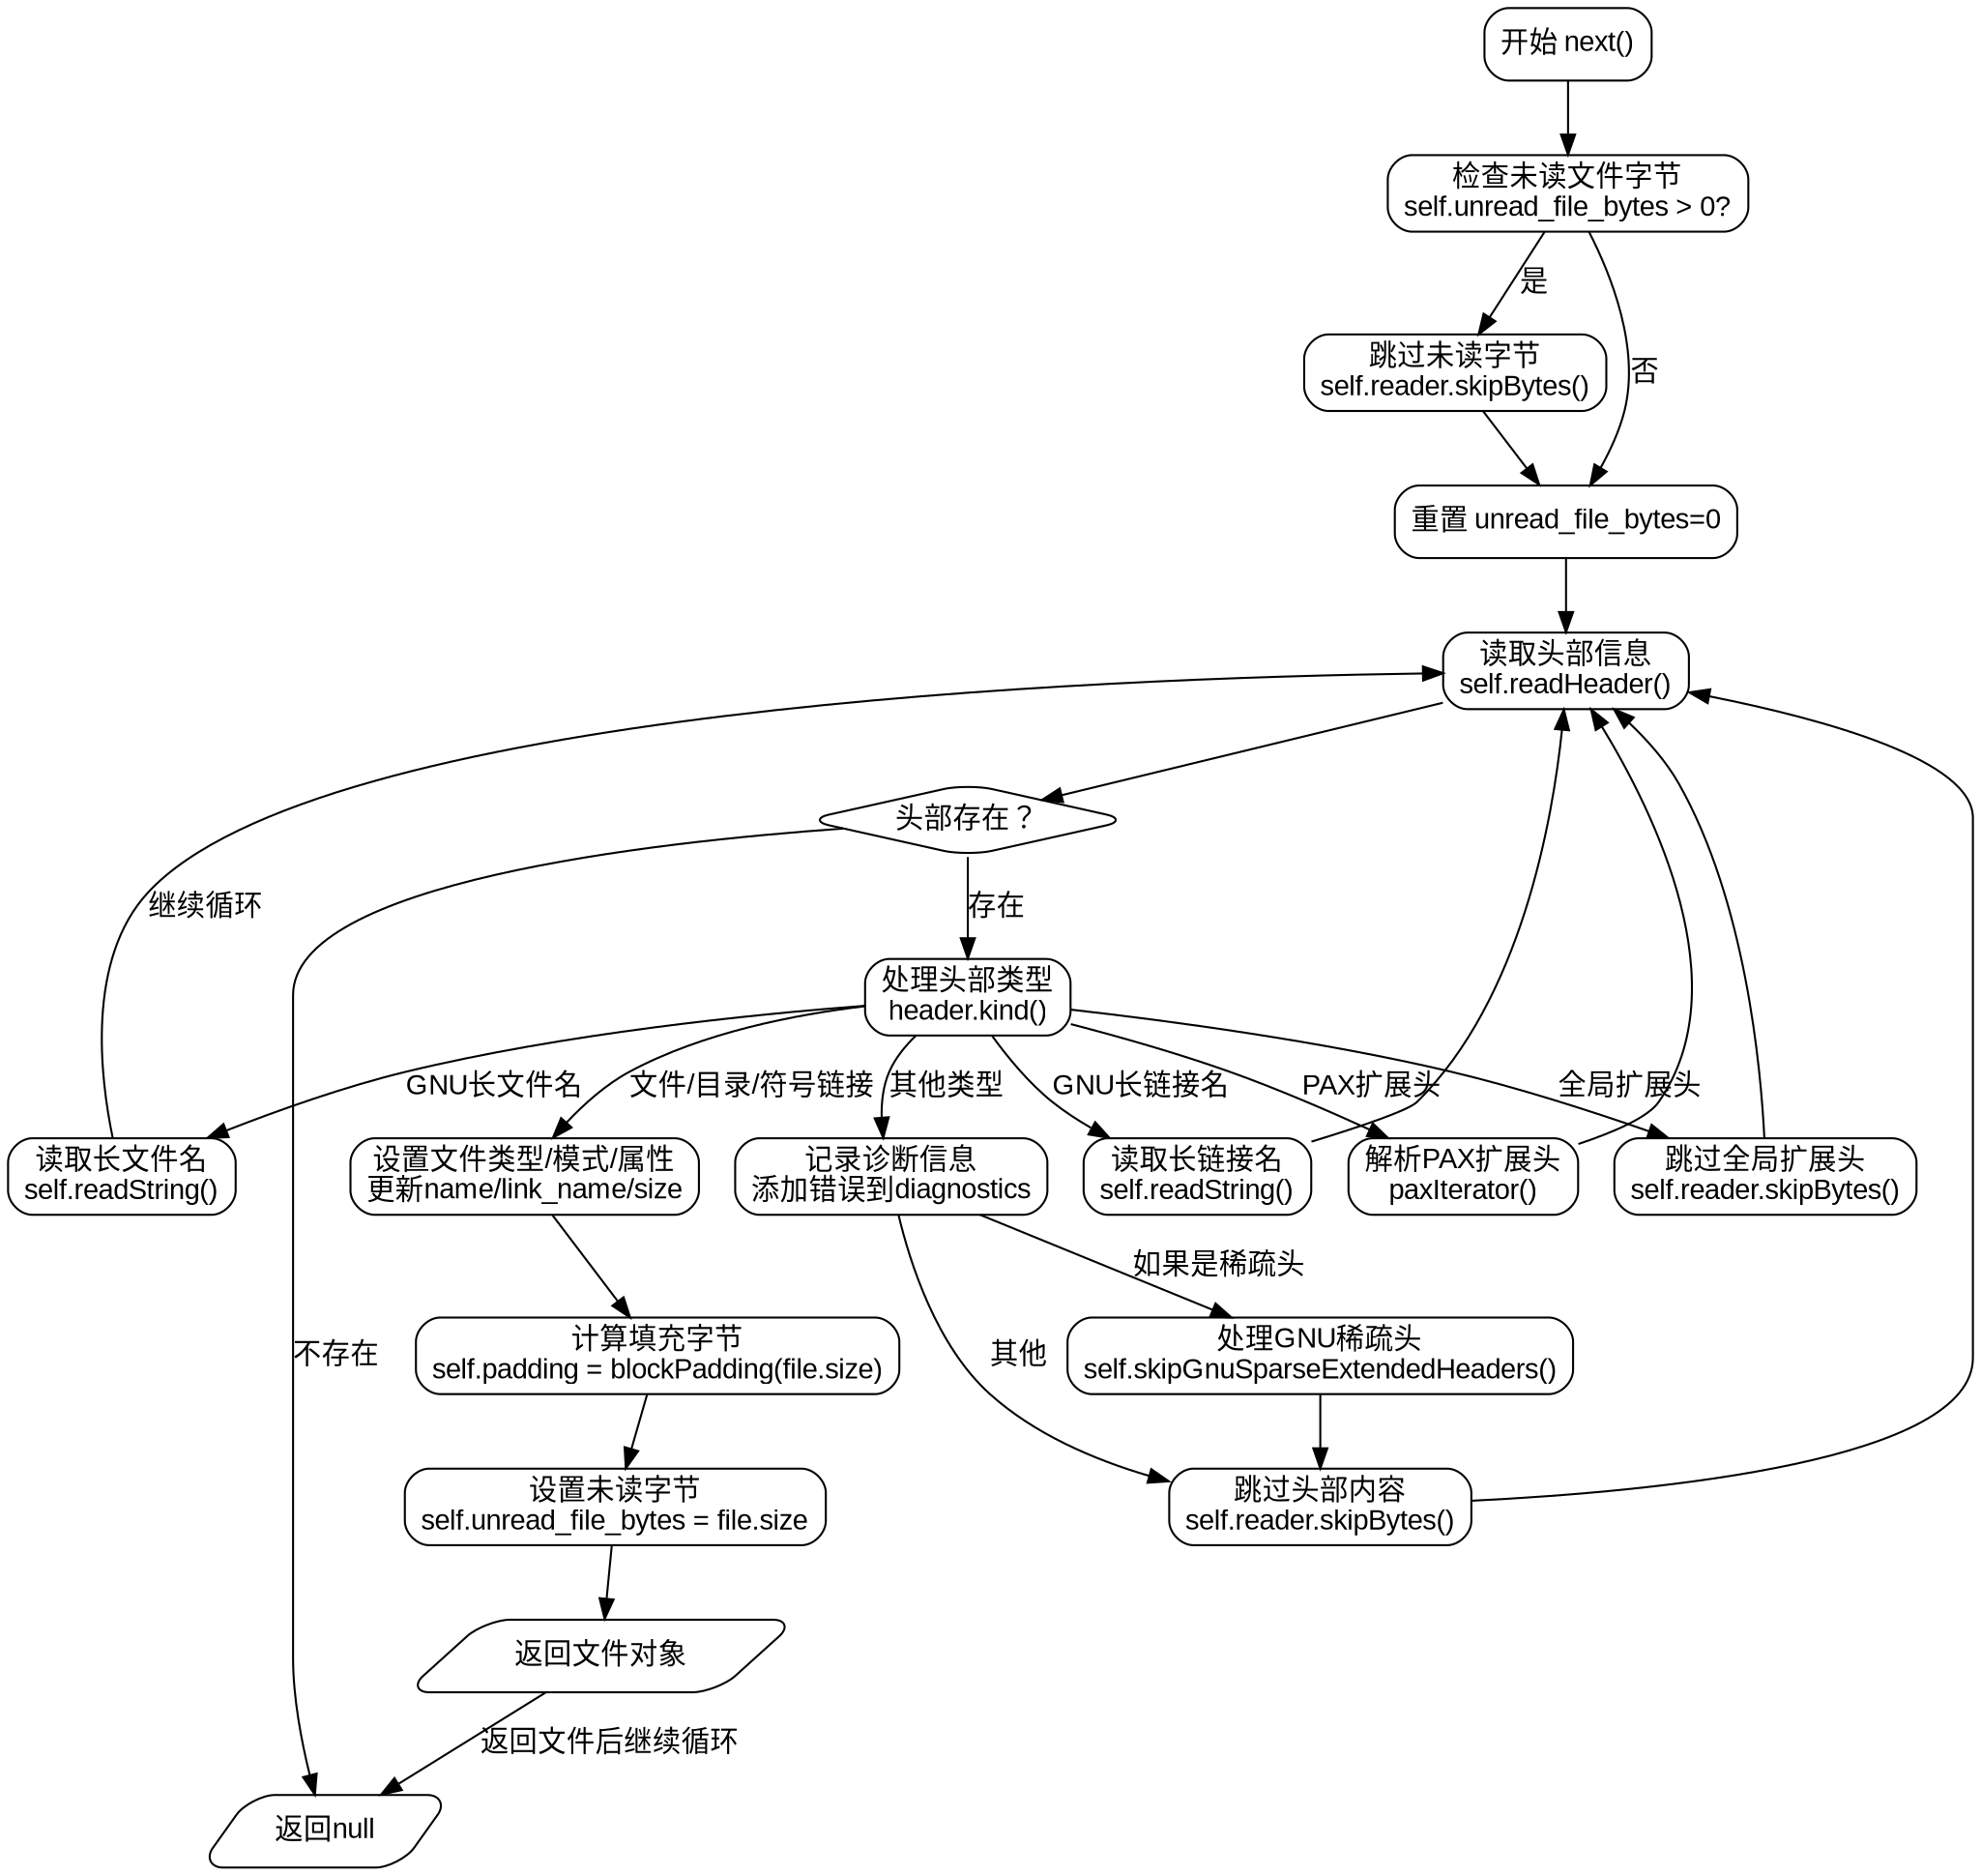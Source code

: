 
digraph TarIteratorFlowchart {
    rankdir=TB;
    node [shape=rectangle, style="rounded", fontname="Arial"];
    edge [fontname="Arial"];

    start [label="开始 next()"];
    check_unread_bytes [label="检查未读文件字节\nself.unread_file_bytes > 0?"];
    skip_unread_bytes [label="跳过未读字节\nself.reader.skipBytes()"];
    reset_unread_bytes [label="重置 unread_file_bytes=0"];
    read_header [label="读取头部信息\nself.readHeader()"];
    header_result [label="头部存在？", shape=diamond];
    process_header [label="处理头部类型\nheader.kind()"];
    handle_file_types [label="设置文件类型/模式/属性\n更新name/link_name/size"];
    set_padding [label="计算填充字节\nself.padding = blockPadding(file.size)"];
    set_unread_bytes [label="设置未读字节\nself.unread_file_bytes = file.size"];
    return_file [label="返回文件对象", shape=parallelogram];
    handle_long_name [label="读取长文件名\nself.readString()"];
    handle_long_link [label="读取长链接名\nself.readString()"];
    handle_extended_header [label="解析PAX扩展头\npaxIterator()"];
    handle_global_header [label="跳过全局扩展头\nself.reader.skipBytes()"];
    unsupported_header [label="记录诊断信息\n添加错误到diagnostics"];
    skip_sparse_headers [label="处理GNU稀疏头\nself.skipGnuSparseExtendedHeaders()"];
    skip_header_content [label="跳过头部内容\nself.reader.skipBytes()"];
    end [label="返回null", shape=parallelogram];

    start -> check_unread_bytes;
    check_unread_bytes -> skip_unread_bytes [label="是"];
    check_unread_bytes -> reset_unread_bytes [label="否"];
    skip_unread_bytes -> reset_unread_bytes;
    reset_unread_bytes -> read_header;
    read_header -> header_result;
    header_result -> process_header [label="存在"];
    header_result -> end [label="不存在"];
    
    process_header -> handle_file_types [label="文件/目录/符号链接"];
    process_header -> handle_long_name [label="GNU长文件名"];
    process_header -> handle_long_link [label="GNU长链接名"];
    process_header -> handle_extended_header [label="PAX扩展头"];
    process_header -> handle_global_header [label="全局扩展头"];
    process_header -> unsupported_header [label="其他类型"];
    
    handle_file_types -> set_padding -> set_unread_bytes -> return_file;
    return_file -> end [label="返回文件后继续循环"];
    
    handle_long_name -> read_header [label="继续循环"];
    handle_long_link -> read_header;
    handle_extended_header -> read_header;
    handle_global_header -> read_header;
    
    unsupported_header -> skip_sparse_headers [label="如果是稀疏头"];
    unsupported_header -> skip_header_content [label="其他"];
    skip_sparse_headers -> skip_header_content;
    skip_header_content -> read_header;
}
